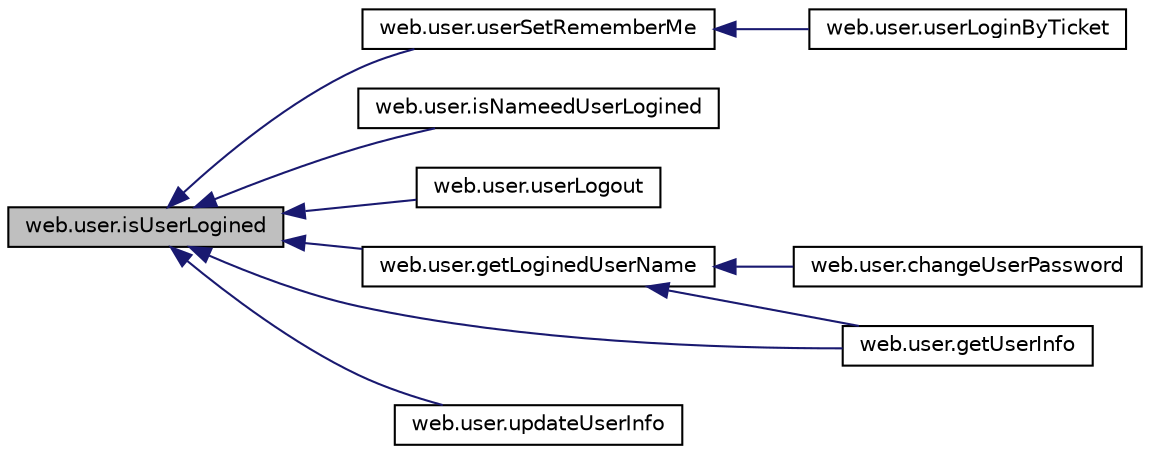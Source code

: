 digraph "web.user.isUserLogined"
{
  edge [fontname="Helvetica",fontsize="10",labelfontname="Helvetica",labelfontsize="10"];
  node [fontname="Helvetica",fontsize="10",shape=record];
  rankdir="LR";
  Node1 [label="web.user.isUserLogined",height=0.2,width=0.4,color="black", fillcolor="grey75", style="filled" fontcolor="black"];
  Node1 -> Node2 [dir="back",color="midnightblue",fontsize="10",style="solid",fontname="Helvetica"];
  Node2 [label="web.user.userSetRememberMe",height=0.2,width=0.4,color="black", fillcolor="white", style="filled",URL="$namespaceweb_1_1user.html#abc5c01a718c5fbe455f9e3d7e4a1be8c"];
  Node2 -> Node3 [dir="back",color="midnightblue",fontsize="10",style="solid",fontname="Helvetica"];
  Node3 [label="web.user.userLoginByTicket",height=0.2,width=0.4,color="black", fillcolor="white", style="filled",URL="$namespaceweb_1_1user.html#a9f722c8fc6cc29639f97401ff43ae52b"];
  Node1 -> Node4 [dir="back",color="midnightblue",fontsize="10",style="solid",fontname="Helvetica"];
  Node4 [label="web.user.isNameedUserLogined",height=0.2,width=0.4,color="black", fillcolor="white", style="filled",URL="$namespaceweb_1_1user.html#af5687cf4f00354107c94a03eac017496"];
  Node1 -> Node5 [dir="back",color="midnightblue",fontsize="10",style="solid",fontname="Helvetica"];
  Node5 [label="web.user.userLogout",height=0.2,width=0.4,color="black", fillcolor="white", style="filled",URL="$namespaceweb_1_1user.html#a426bfbbae764bd023f6fee52a3782535"];
  Node1 -> Node6 [dir="back",color="midnightblue",fontsize="10",style="solid",fontname="Helvetica"];
  Node6 [label="web.user.getLoginedUserName",height=0.2,width=0.4,color="black", fillcolor="white", style="filled",URL="$namespaceweb_1_1user.html#af99f5873e49733c43b08e012fa415830"];
  Node6 -> Node7 [dir="back",color="midnightblue",fontsize="10",style="solid",fontname="Helvetica"];
  Node7 [label="web.user.changeUserPassword",height=0.2,width=0.4,color="black", fillcolor="white", style="filled",URL="$namespaceweb_1_1user.html#a1e8cb3da4ff08ce9aa68c24c79dcc4d4"];
  Node6 -> Node8 [dir="back",color="midnightblue",fontsize="10",style="solid",fontname="Helvetica"];
  Node8 [label="web.user.getUserInfo",height=0.2,width=0.4,color="black", fillcolor="white", style="filled",URL="$namespaceweb_1_1user.html#a05d65592ef23fa49cfe5981572dc4d2e"];
  Node1 -> Node8 [dir="back",color="midnightblue",fontsize="10",style="solid",fontname="Helvetica"];
  Node1 -> Node9 [dir="back",color="midnightblue",fontsize="10",style="solid",fontname="Helvetica"];
  Node9 [label="web.user.updateUserInfo",height=0.2,width=0.4,color="black", fillcolor="white", style="filled",URL="$namespaceweb_1_1user.html#a4a012ea4ff6e4f93a108fc142c10009a"];
}
